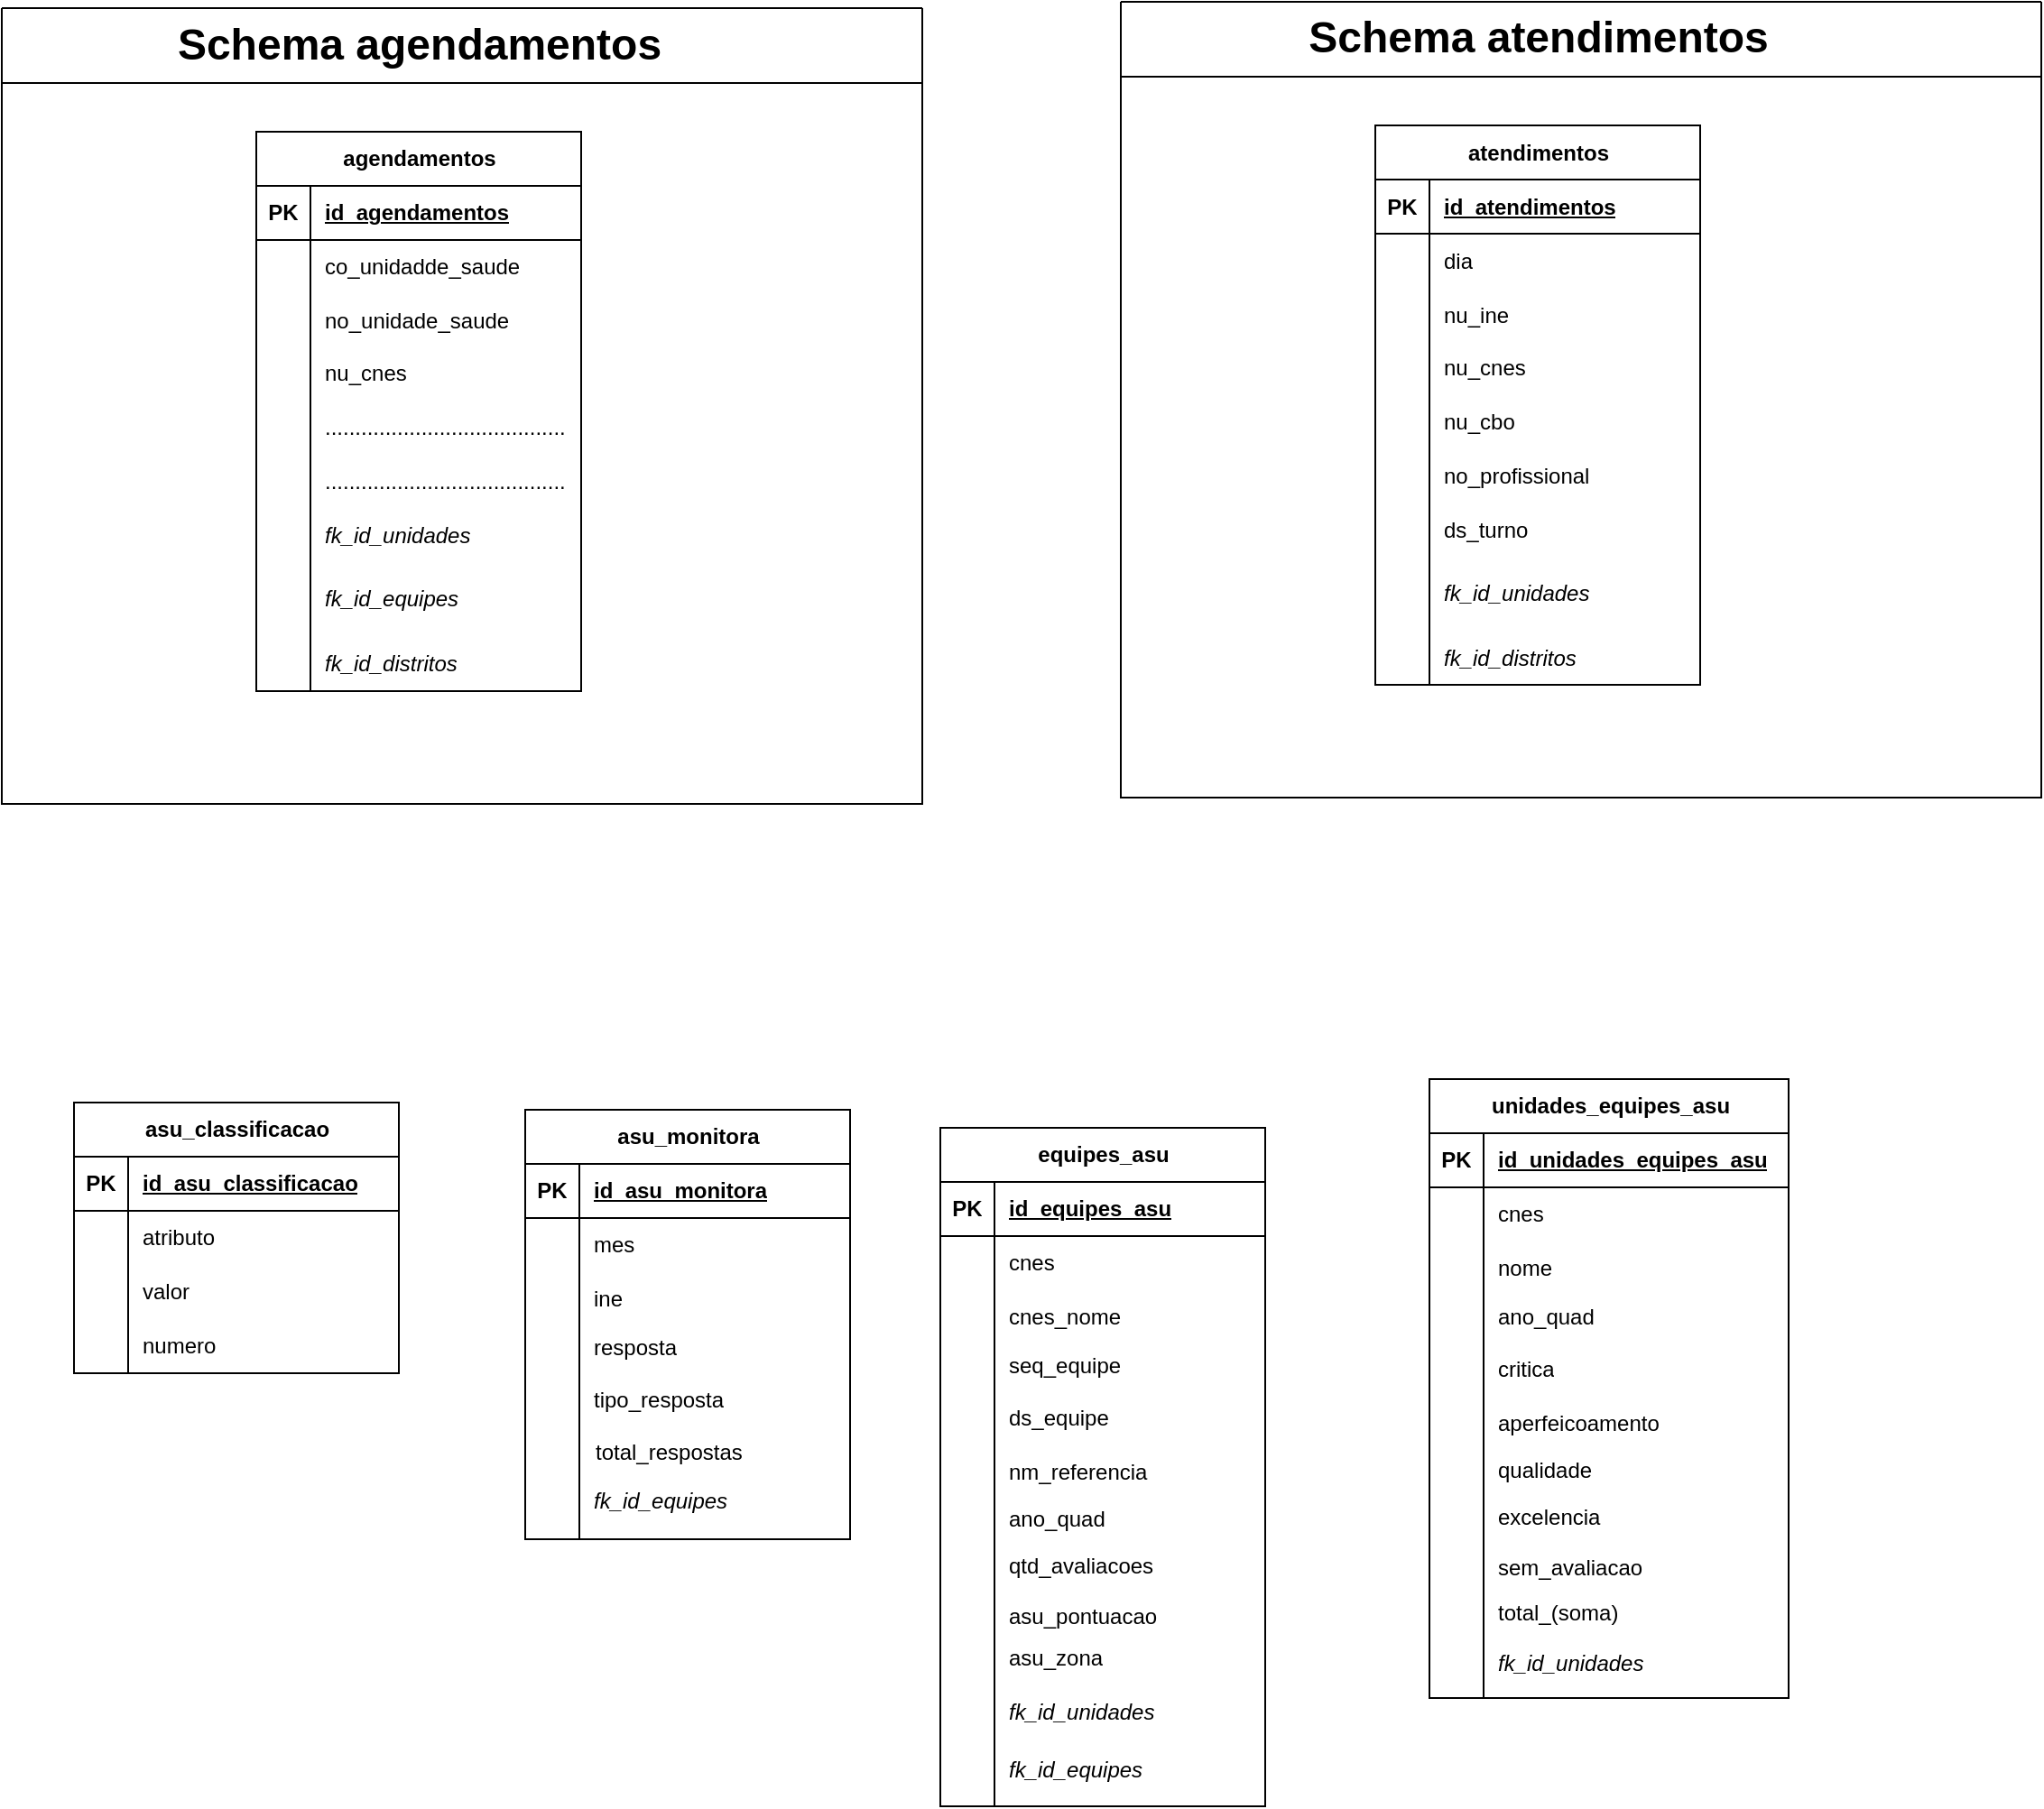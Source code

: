 <mxfile version="24.6.4" type="device">
  <diagram name="Página-1" id="5TVHV0R-1KuY4iUAYInZ">
    <mxGraphModel dx="568" dy="1872" grid="1" gridSize="10" guides="1" tooltips="1" connect="1" arrows="1" fold="1" page="1" pageScale="1" pageWidth="827" pageHeight="1169" math="0" shadow="0">
      <root>
        <mxCell id="0" />
        <mxCell id="1" parent="0" />
        <mxCell id="pyPCqPEibgjoYm2agrfH-14" value="agendamentos" style="shape=table;startSize=30;container=1;collapsible=1;childLayout=tableLayout;fixedRows=1;rowLines=0;fontStyle=1;align=center;resizeLast=1;html=1;" vertex="1" parent="1">
          <mxGeometry x="1031" y="-1088" width="180" height="310" as="geometry" />
        </mxCell>
        <mxCell id="pyPCqPEibgjoYm2agrfH-15" value="" style="shape=tableRow;horizontal=0;startSize=0;swimlaneHead=0;swimlaneBody=0;fillColor=none;collapsible=0;dropTarget=0;points=[[0,0.5],[1,0.5]];portConstraint=eastwest;top=0;left=0;right=0;bottom=1;" vertex="1" parent="pyPCqPEibgjoYm2agrfH-14">
          <mxGeometry y="30" width="180" height="30" as="geometry" />
        </mxCell>
        <mxCell id="pyPCqPEibgjoYm2agrfH-16" value="PK" style="shape=partialRectangle;connectable=0;fillColor=none;top=0;left=0;bottom=0;right=0;fontStyle=1;overflow=hidden;whiteSpace=wrap;html=1;" vertex="1" parent="pyPCqPEibgjoYm2agrfH-15">
          <mxGeometry width="30" height="30" as="geometry">
            <mxRectangle width="30" height="30" as="alternateBounds" />
          </mxGeometry>
        </mxCell>
        <mxCell id="pyPCqPEibgjoYm2agrfH-17" value="id_agendamentos" style="shape=partialRectangle;connectable=0;fillColor=none;top=0;left=0;bottom=0;right=0;align=left;spacingLeft=6;fontStyle=5;overflow=hidden;whiteSpace=wrap;html=1;" vertex="1" parent="pyPCqPEibgjoYm2agrfH-15">
          <mxGeometry x="30" width="150" height="30" as="geometry">
            <mxRectangle width="150" height="30" as="alternateBounds" />
          </mxGeometry>
        </mxCell>
        <mxCell id="pyPCqPEibgjoYm2agrfH-18" value="" style="shape=tableRow;horizontal=0;startSize=0;swimlaneHead=0;swimlaneBody=0;fillColor=none;collapsible=0;dropTarget=0;points=[[0,0.5],[1,0.5]];portConstraint=eastwest;top=0;left=0;right=0;bottom=0;" vertex="1" parent="pyPCqPEibgjoYm2agrfH-14">
          <mxGeometry y="60" width="180" height="30" as="geometry" />
        </mxCell>
        <mxCell id="pyPCqPEibgjoYm2agrfH-19" value="" style="shape=partialRectangle;connectable=0;fillColor=none;top=0;left=0;bottom=0;right=0;editable=1;overflow=hidden;whiteSpace=wrap;html=1;" vertex="1" parent="pyPCqPEibgjoYm2agrfH-18">
          <mxGeometry width="30" height="30" as="geometry">
            <mxRectangle width="30" height="30" as="alternateBounds" />
          </mxGeometry>
        </mxCell>
        <mxCell id="pyPCqPEibgjoYm2agrfH-20" value="co_unidadde_saude" style="shape=partialRectangle;connectable=0;fillColor=none;top=0;left=0;bottom=0;right=0;align=left;spacingLeft=6;overflow=hidden;whiteSpace=wrap;html=1;" vertex="1" parent="pyPCqPEibgjoYm2agrfH-18">
          <mxGeometry x="30" width="150" height="30" as="geometry">
            <mxRectangle width="150" height="30" as="alternateBounds" />
          </mxGeometry>
        </mxCell>
        <mxCell id="pyPCqPEibgjoYm2agrfH-21" value="" style="shape=tableRow;horizontal=0;startSize=0;swimlaneHead=0;swimlaneBody=0;fillColor=none;collapsible=0;dropTarget=0;points=[[0,0.5],[1,0.5]];portConstraint=eastwest;top=0;left=0;right=0;bottom=0;" vertex="1" parent="pyPCqPEibgjoYm2agrfH-14">
          <mxGeometry y="90" width="180" height="30" as="geometry" />
        </mxCell>
        <mxCell id="pyPCqPEibgjoYm2agrfH-22" value="" style="shape=partialRectangle;connectable=0;fillColor=none;top=0;left=0;bottom=0;right=0;editable=1;overflow=hidden;whiteSpace=wrap;html=1;" vertex="1" parent="pyPCqPEibgjoYm2agrfH-21">
          <mxGeometry width="30" height="30" as="geometry">
            <mxRectangle width="30" height="30" as="alternateBounds" />
          </mxGeometry>
        </mxCell>
        <mxCell id="pyPCqPEibgjoYm2agrfH-23" value="no_unidade_saude" style="shape=partialRectangle;connectable=0;fillColor=none;top=0;left=0;bottom=0;right=0;align=left;spacingLeft=6;overflow=hidden;whiteSpace=wrap;html=1;" vertex="1" parent="pyPCqPEibgjoYm2agrfH-21">
          <mxGeometry x="30" width="150" height="30" as="geometry">
            <mxRectangle width="150" height="30" as="alternateBounds" />
          </mxGeometry>
        </mxCell>
        <mxCell id="pyPCqPEibgjoYm2agrfH-24" value="" style="shape=tableRow;horizontal=0;startSize=0;swimlaneHead=0;swimlaneBody=0;fillColor=none;collapsible=0;dropTarget=0;points=[[0,0.5],[1,0.5]];portConstraint=eastwest;top=0;left=0;right=0;bottom=0;" vertex="1" parent="pyPCqPEibgjoYm2agrfH-14">
          <mxGeometry y="120" width="180" height="190" as="geometry" />
        </mxCell>
        <mxCell id="pyPCqPEibgjoYm2agrfH-25" value="" style="shape=partialRectangle;connectable=0;fillColor=none;top=0;left=0;bottom=0;right=0;editable=1;overflow=hidden;whiteSpace=wrap;html=1;" vertex="1" parent="pyPCqPEibgjoYm2agrfH-24">
          <mxGeometry width="30" height="190" as="geometry">
            <mxRectangle width="30" height="190" as="alternateBounds" />
          </mxGeometry>
        </mxCell>
        <mxCell id="pyPCqPEibgjoYm2agrfH-26" value="" style="shape=partialRectangle;connectable=0;fillColor=none;top=0;left=0;bottom=0;right=0;align=left;spacingLeft=6;overflow=hidden;whiteSpace=wrap;html=1;" vertex="1" parent="pyPCqPEibgjoYm2agrfH-24">
          <mxGeometry x="30" width="150" height="190" as="geometry">
            <mxRectangle width="150" height="190" as="alternateBounds" />
          </mxGeometry>
        </mxCell>
        <mxCell id="pyPCqPEibgjoYm2agrfH-27" value="nu_cnes" style="shape=partialRectangle;connectable=0;fillColor=none;top=0;left=0;bottom=0;right=0;align=left;spacingLeft=6;overflow=hidden;whiteSpace=wrap;html=1;" vertex="1" parent="1">
          <mxGeometry x="1061" y="-969" width="150" height="30" as="geometry">
            <mxRectangle width="150" height="30" as="alternateBounds" />
          </mxGeometry>
        </mxCell>
        <mxCell id="pyPCqPEibgjoYm2agrfH-28" value="........................................" style="shape=partialRectangle;connectable=0;fillColor=none;top=0;left=0;bottom=0;right=0;align=left;spacingLeft=6;overflow=hidden;whiteSpace=wrap;html=1;" vertex="1" parent="1">
          <mxGeometry x="1061" y="-939" width="150" height="30" as="geometry">
            <mxRectangle width="150" height="30" as="alternateBounds" />
          </mxGeometry>
        </mxCell>
        <mxCell id="pyPCqPEibgjoYm2agrfH-29" value="........................................" style="shape=partialRectangle;connectable=0;fillColor=none;top=0;left=0;bottom=0;right=0;align=left;spacingLeft=6;overflow=hidden;whiteSpace=wrap;html=1;" vertex="1" parent="1">
          <mxGeometry x="1061" y="-909" width="150" height="30" as="geometry">
            <mxRectangle width="150" height="30" as="alternateBounds" />
          </mxGeometry>
        </mxCell>
        <mxCell id="pyPCqPEibgjoYm2agrfH-30" value="&lt;i&gt;fk_id_unidades&lt;/i&gt;" style="shape=partialRectangle;connectable=0;fillColor=none;top=0;left=0;bottom=0;right=0;align=left;spacingLeft=6;overflow=hidden;whiteSpace=wrap;html=1;" vertex="1" parent="1">
          <mxGeometry x="1061" y="-879" width="150" height="30" as="geometry">
            <mxRectangle width="150" height="30" as="alternateBounds" />
          </mxGeometry>
        </mxCell>
        <mxCell id="pyPCqPEibgjoYm2agrfH-31" value="&lt;i&gt;fk_id_equipes&lt;/i&gt;" style="shape=partialRectangle;connectable=0;fillColor=none;top=0;left=0;bottom=0;right=0;align=left;spacingLeft=6;overflow=hidden;whiteSpace=wrap;html=1;" vertex="1" parent="1">
          <mxGeometry x="1061" y="-844" width="150" height="30" as="geometry">
            <mxRectangle width="150" height="30" as="alternateBounds" />
          </mxGeometry>
        </mxCell>
        <mxCell id="pyPCqPEibgjoYm2agrfH-32" value="&lt;i&gt;fk_id_distritos&lt;/i&gt;" style="shape=partialRectangle;connectable=0;fillColor=none;top=0;left=0;bottom=0;right=0;align=left;spacingLeft=6;overflow=hidden;whiteSpace=wrap;html=1;" vertex="1" parent="1">
          <mxGeometry x="1061" y="-808" width="150" height="30" as="geometry">
            <mxRectangle width="150" height="30" as="alternateBounds" />
          </mxGeometry>
        </mxCell>
        <mxCell id="pyPCqPEibgjoYm2agrfH-35" value="" style="swimlane;startSize=0;" vertex="1" parent="1">
          <mxGeometry x="890" y="-1156.5" width="510" height="441" as="geometry" />
        </mxCell>
        <mxCell id="pyPCqPEibgjoYm2agrfH-37" value="" style="line;strokeWidth=1;rotatable=0;dashed=0;labelPosition=right;align=left;verticalAlign=middle;spacingTop=0;spacingLeft=6;points=[];portConstraint=eastwest;" vertex="1" parent="pyPCqPEibgjoYm2agrfH-35">
          <mxGeometry y="36.5" width="510" height="10" as="geometry" />
        </mxCell>
        <mxCell id="pyPCqPEibgjoYm2agrfH-38" value="Schema agendamentos" style="text;strokeColor=none;fillColor=none;html=1;fontSize=24;fontStyle=1;verticalAlign=middle;align=center;" vertex="1" parent="pyPCqPEibgjoYm2agrfH-35">
          <mxGeometry x="181" width="100" height="40" as="geometry" />
        </mxCell>
        <mxCell id="pyPCqPEibgjoYm2agrfH-74" value="atendimentos" style="shape=table;startSize=30;container=1;collapsible=1;childLayout=tableLayout;fixedRows=1;rowLines=0;fontStyle=1;align=center;resizeLast=1;html=1;" vertex="1" parent="1">
          <mxGeometry x="1651" y="-1091.5" width="180" height="310" as="geometry" />
        </mxCell>
        <mxCell id="pyPCqPEibgjoYm2agrfH-75" value="" style="shape=tableRow;horizontal=0;startSize=0;swimlaneHead=0;swimlaneBody=0;fillColor=none;collapsible=0;dropTarget=0;points=[[0,0.5],[1,0.5]];portConstraint=eastwest;top=0;left=0;right=0;bottom=1;" vertex="1" parent="pyPCqPEibgjoYm2agrfH-74">
          <mxGeometry y="30" width="180" height="30" as="geometry" />
        </mxCell>
        <mxCell id="pyPCqPEibgjoYm2agrfH-76" value="PK" style="shape=partialRectangle;connectable=0;fillColor=none;top=0;left=0;bottom=0;right=0;fontStyle=1;overflow=hidden;whiteSpace=wrap;html=1;" vertex="1" parent="pyPCqPEibgjoYm2agrfH-75">
          <mxGeometry width="30" height="30" as="geometry">
            <mxRectangle width="30" height="30" as="alternateBounds" />
          </mxGeometry>
        </mxCell>
        <mxCell id="pyPCqPEibgjoYm2agrfH-77" value="id_atendimentos" style="shape=partialRectangle;connectable=0;fillColor=none;top=0;left=0;bottom=0;right=0;align=left;spacingLeft=6;fontStyle=5;overflow=hidden;whiteSpace=wrap;html=1;" vertex="1" parent="pyPCqPEibgjoYm2agrfH-75">
          <mxGeometry x="30" width="150" height="30" as="geometry">
            <mxRectangle width="150" height="30" as="alternateBounds" />
          </mxGeometry>
        </mxCell>
        <mxCell id="pyPCqPEibgjoYm2agrfH-78" value="" style="shape=tableRow;horizontal=0;startSize=0;swimlaneHead=0;swimlaneBody=0;fillColor=none;collapsible=0;dropTarget=0;points=[[0,0.5],[1,0.5]];portConstraint=eastwest;top=0;left=0;right=0;bottom=0;" vertex="1" parent="pyPCqPEibgjoYm2agrfH-74">
          <mxGeometry y="60" width="180" height="30" as="geometry" />
        </mxCell>
        <mxCell id="pyPCqPEibgjoYm2agrfH-79" value="" style="shape=partialRectangle;connectable=0;fillColor=none;top=0;left=0;bottom=0;right=0;editable=1;overflow=hidden;whiteSpace=wrap;html=1;" vertex="1" parent="pyPCqPEibgjoYm2agrfH-78">
          <mxGeometry width="30" height="30" as="geometry">
            <mxRectangle width="30" height="30" as="alternateBounds" />
          </mxGeometry>
        </mxCell>
        <mxCell id="pyPCqPEibgjoYm2agrfH-80" value="dia" style="shape=partialRectangle;connectable=0;fillColor=none;top=0;left=0;bottom=0;right=0;align=left;spacingLeft=6;overflow=hidden;whiteSpace=wrap;html=1;" vertex="1" parent="pyPCqPEibgjoYm2agrfH-78">
          <mxGeometry x="30" width="150" height="30" as="geometry">
            <mxRectangle width="150" height="30" as="alternateBounds" />
          </mxGeometry>
        </mxCell>
        <mxCell id="pyPCqPEibgjoYm2agrfH-81" value="" style="shape=tableRow;horizontal=0;startSize=0;swimlaneHead=0;swimlaneBody=0;fillColor=none;collapsible=0;dropTarget=0;points=[[0,0.5],[1,0.5]];portConstraint=eastwest;top=0;left=0;right=0;bottom=0;" vertex="1" parent="pyPCqPEibgjoYm2agrfH-74">
          <mxGeometry y="90" width="180" height="30" as="geometry" />
        </mxCell>
        <mxCell id="pyPCqPEibgjoYm2agrfH-82" value="" style="shape=partialRectangle;connectable=0;fillColor=none;top=0;left=0;bottom=0;right=0;editable=1;overflow=hidden;whiteSpace=wrap;html=1;" vertex="1" parent="pyPCqPEibgjoYm2agrfH-81">
          <mxGeometry width="30" height="30" as="geometry">
            <mxRectangle width="30" height="30" as="alternateBounds" />
          </mxGeometry>
        </mxCell>
        <mxCell id="pyPCqPEibgjoYm2agrfH-83" value="nu_ine" style="shape=partialRectangle;connectable=0;fillColor=none;top=0;left=0;bottom=0;right=0;align=left;spacingLeft=6;overflow=hidden;whiteSpace=wrap;html=1;" vertex="1" parent="pyPCqPEibgjoYm2agrfH-81">
          <mxGeometry x="30" width="150" height="30" as="geometry">
            <mxRectangle width="150" height="30" as="alternateBounds" />
          </mxGeometry>
        </mxCell>
        <mxCell id="pyPCqPEibgjoYm2agrfH-84" value="" style="shape=tableRow;horizontal=0;startSize=0;swimlaneHead=0;swimlaneBody=0;fillColor=none;collapsible=0;dropTarget=0;points=[[0,0.5],[1,0.5]];portConstraint=eastwest;top=0;left=0;right=0;bottom=0;" vertex="1" parent="pyPCqPEibgjoYm2agrfH-74">
          <mxGeometry y="120" width="180" height="190" as="geometry" />
        </mxCell>
        <mxCell id="pyPCqPEibgjoYm2agrfH-85" value="" style="shape=partialRectangle;connectable=0;fillColor=none;top=0;left=0;bottom=0;right=0;editable=1;overflow=hidden;whiteSpace=wrap;html=1;" vertex="1" parent="pyPCqPEibgjoYm2agrfH-84">
          <mxGeometry width="30" height="190" as="geometry">
            <mxRectangle width="30" height="190" as="alternateBounds" />
          </mxGeometry>
        </mxCell>
        <mxCell id="pyPCqPEibgjoYm2agrfH-86" value="" style="shape=partialRectangle;connectable=0;fillColor=none;top=0;left=0;bottom=0;right=0;align=left;spacingLeft=6;overflow=hidden;whiteSpace=wrap;html=1;" vertex="1" parent="pyPCqPEibgjoYm2agrfH-84">
          <mxGeometry x="30" width="150" height="190" as="geometry">
            <mxRectangle width="150" height="190" as="alternateBounds" />
          </mxGeometry>
        </mxCell>
        <mxCell id="pyPCqPEibgjoYm2agrfH-87" value="nu_cnes" style="shape=partialRectangle;connectable=0;fillColor=none;top=0;left=0;bottom=0;right=0;align=left;spacingLeft=6;overflow=hidden;whiteSpace=wrap;html=1;" vertex="1" parent="1">
          <mxGeometry x="1681" y="-972.5" width="150" height="30" as="geometry">
            <mxRectangle width="150" height="30" as="alternateBounds" />
          </mxGeometry>
        </mxCell>
        <mxCell id="pyPCqPEibgjoYm2agrfH-88" value="nu_cbo" style="shape=partialRectangle;connectable=0;fillColor=none;top=0;left=0;bottom=0;right=0;align=left;spacingLeft=6;overflow=hidden;whiteSpace=wrap;html=1;" vertex="1" parent="1">
          <mxGeometry x="1681" y="-942.5" width="150" height="30" as="geometry">
            <mxRectangle width="150" height="30" as="alternateBounds" />
          </mxGeometry>
        </mxCell>
        <mxCell id="pyPCqPEibgjoYm2agrfH-89" value="no_profissional" style="shape=partialRectangle;connectable=0;fillColor=none;top=0;left=0;bottom=0;right=0;align=left;spacingLeft=6;overflow=hidden;whiteSpace=wrap;html=1;" vertex="1" parent="1">
          <mxGeometry x="1681" y="-912.5" width="150" height="30" as="geometry">
            <mxRectangle width="150" height="30" as="alternateBounds" />
          </mxGeometry>
        </mxCell>
        <mxCell id="pyPCqPEibgjoYm2agrfH-90" value="ds_turno" style="shape=partialRectangle;connectable=0;fillColor=none;top=0;left=0;bottom=0;right=0;align=left;spacingLeft=6;overflow=hidden;whiteSpace=wrap;html=1;" vertex="1" parent="1">
          <mxGeometry x="1681" y="-882.5" width="150" height="30" as="geometry">
            <mxRectangle width="150" height="30" as="alternateBounds" />
          </mxGeometry>
        </mxCell>
        <mxCell id="pyPCqPEibgjoYm2agrfH-91" value="&lt;i&gt;fk_id_unidades&lt;/i&gt;" style="shape=partialRectangle;connectable=0;fillColor=none;top=0;left=0;bottom=0;right=0;align=left;spacingLeft=6;overflow=hidden;whiteSpace=wrap;html=1;" vertex="1" parent="1">
          <mxGeometry x="1681" y="-847.5" width="150" height="30" as="geometry">
            <mxRectangle width="150" height="30" as="alternateBounds" />
          </mxGeometry>
        </mxCell>
        <mxCell id="pyPCqPEibgjoYm2agrfH-92" value="&lt;i&gt;fk_id_distritos&lt;/i&gt;" style="shape=partialRectangle;connectable=0;fillColor=none;top=0;left=0;bottom=0;right=0;align=left;spacingLeft=6;overflow=hidden;whiteSpace=wrap;html=1;" vertex="1" parent="1">
          <mxGeometry x="1681" y="-811.5" width="150" height="30" as="geometry">
            <mxRectangle width="150" height="30" as="alternateBounds" />
          </mxGeometry>
        </mxCell>
        <mxCell id="pyPCqPEibgjoYm2agrfH-93" value="" style="swimlane;startSize=0;" vertex="1" parent="1">
          <mxGeometry x="1510" y="-1160" width="510" height="441" as="geometry" />
        </mxCell>
        <mxCell id="pyPCqPEibgjoYm2agrfH-94" value="" style="line;strokeWidth=1;rotatable=0;dashed=0;labelPosition=right;align=left;verticalAlign=middle;spacingTop=0;spacingLeft=6;points=[];portConstraint=eastwest;" vertex="1" parent="pyPCqPEibgjoYm2agrfH-93">
          <mxGeometry y="36.5" width="510" height="10" as="geometry" />
        </mxCell>
        <mxCell id="pyPCqPEibgjoYm2agrfH-95" value="Schema atendimentos" style="text;strokeColor=none;fillColor=none;html=1;fontSize=24;fontStyle=1;verticalAlign=middle;align=center;" vertex="1" parent="pyPCqPEibgjoYm2agrfH-93">
          <mxGeometry x="181" width="100" height="40" as="geometry" />
        </mxCell>
        <mxCell id="pyPCqPEibgjoYm2agrfH-97" value="asu_classificacao" style="shape=table;startSize=30;container=1;collapsible=1;childLayout=tableLayout;fixedRows=1;rowLines=0;fontStyle=1;align=center;resizeLast=1;html=1;" vertex="1" parent="1">
          <mxGeometry x="930" y="-550" width="180" height="150" as="geometry" />
        </mxCell>
        <mxCell id="pyPCqPEibgjoYm2agrfH-98" value="" style="shape=tableRow;horizontal=0;startSize=0;swimlaneHead=0;swimlaneBody=0;fillColor=none;collapsible=0;dropTarget=0;points=[[0,0.5],[1,0.5]];portConstraint=eastwest;top=0;left=0;right=0;bottom=1;" vertex="1" parent="pyPCqPEibgjoYm2agrfH-97">
          <mxGeometry y="30" width="180" height="30" as="geometry" />
        </mxCell>
        <mxCell id="pyPCqPEibgjoYm2agrfH-99" value="PK" style="shape=partialRectangle;connectable=0;fillColor=none;top=0;left=0;bottom=0;right=0;fontStyle=1;overflow=hidden;whiteSpace=wrap;html=1;" vertex="1" parent="pyPCqPEibgjoYm2agrfH-98">
          <mxGeometry width="30" height="30" as="geometry">
            <mxRectangle width="30" height="30" as="alternateBounds" />
          </mxGeometry>
        </mxCell>
        <mxCell id="pyPCqPEibgjoYm2agrfH-100" value="id_asu_classificacao" style="shape=partialRectangle;connectable=0;fillColor=none;top=0;left=0;bottom=0;right=0;align=left;spacingLeft=6;fontStyle=5;overflow=hidden;whiteSpace=wrap;html=1;" vertex="1" parent="pyPCqPEibgjoYm2agrfH-98">
          <mxGeometry x="30" width="150" height="30" as="geometry">
            <mxRectangle width="150" height="30" as="alternateBounds" />
          </mxGeometry>
        </mxCell>
        <mxCell id="pyPCqPEibgjoYm2agrfH-101" value="" style="shape=tableRow;horizontal=0;startSize=0;swimlaneHead=0;swimlaneBody=0;fillColor=none;collapsible=0;dropTarget=0;points=[[0,0.5],[1,0.5]];portConstraint=eastwest;top=0;left=0;right=0;bottom=0;" vertex="1" parent="pyPCqPEibgjoYm2agrfH-97">
          <mxGeometry y="60" width="180" height="30" as="geometry" />
        </mxCell>
        <mxCell id="pyPCqPEibgjoYm2agrfH-102" value="" style="shape=partialRectangle;connectable=0;fillColor=none;top=0;left=0;bottom=0;right=0;editable=1;overflow=hidden;whiteSpace=wrap;html=1;" vertex="1" parent="pyPCqPEibgjoYm2agrfH-101">
          <mxGeometry width="30" height="30" as="geometry">
            <mxRectangle width="30" height="30" as="alternateBounds" />
          </mxGeometry>
        </mxCell>
        <mxCell id="pyPCqPEibgjoYm2agrfH-103" value="atributo" style="shape=partialRectangle;connectable=0;fillColor=none;top=0;left=0;bottom=0;right=0;align=left;spacingLeft=6;overflow=hidden;whiteSpace=wrap;html=1;" vertex="1" parent="pyPCqPEibgjoYm2agrfH-101">
          <mxGeometry x="30" width="150" height="30" as="geometry">
            <mxRectangle width="150" height="30" as="alternateBounds" />
          </mxGeometry>
        </mxCell>
        <mxCell id="pyPCqPEibgjoYm2agrfH-104" value="" style="shape=tableRow;horizontal=0;startSize=0;swimlaneHead=0;swimlaneBody=0;fillColor=none;collapsible=0;dropTarget=0;points=[[0,0.5],[1,0.5]];portConstraint=eastwest;top=0;left=0;right=0;bottom=0;" vertex="1" parent="pyPCqPEibgjoYm2agrfH-97">
          <mxGeometry y="90" width="180" height="30" as="geometry" />
        </mxCell>
        <mxCell id="pyPCqPEibgjoYm2agrfH-105" value="" style="shape=partialRectangle;connectable=0;fillColor=none;top=0;left=0;bottom=0;right=0;editable=1;overflow=hidden;whiteSpace=wrap;html=1;" vertex="1" parent="pyPCqPEibgjoYm2agrfH-104">
          <mxGeometry width="30" height="30" as="geometry">
            <mxRectangle width="30" height="30" as="alternateBounds" />
          </mxGeometry>
        </mxCell>
        <mxCell id="pyPCqPEibgjoYm2agrfH-106" value="valor" style="shape=partialRectangle;connectable=0;fillColor=none;top=0;left=0;bottom=0;right=0;align=left;spacingLeft=6;overflow=hidden;whiteSpace=wrap;html=1;" vertex="1" parent="pyPCqPEibgjoYm2agrfH-104">
          <mxGeometry x="30" width="150" height="30" as="geometry">
            <mxRectangle width="150" height="30" as="alternateBounds" />
          </mxGeometry>
        </mxCell>
        <mxCell id="pyPCqPEibgjoYm2agrfH-107" value="" style="shape=tableRow;horizontal=0;startSize=0;swimlaneHead=0;swimlaneBody=0;fillColor=none;collapsible=0;dropTarget=0;points=[[0,0.5],[1,0.5]];portConstraint=eastwest;top=0;left=0;right=0;bottom=0;" vertex="1" parent="pyPCqPEibgjoYm2agrfH-97">
          <mxGeometry y="120" width="180" height="30" as="geometry" />
        </mxCell>
        <mxCell id="pyPCqPEibgjoYm2agrfH-108" value="" style="shape=partialRectangle;connectable=0;fillColor=none;top=0;left=0;bottom=0;right=0;editable=1;overflow=hidden;whiteSpace=wrap;html=1;" vertex="1" parent="pyPCqPEibgjoYm2agrfH-107">
          <mxGeometry width="30" height="30" as="geometry">
            <mxRectangle width="30" height="30" as="alternateBounds" />
          </mxGeometry>
        </mxCell>
        <mxCell id="pyPCqPEibgjoYm2agrfH-109" value="numero" style="shape=partialRectangle;connectable=0;fillColor=none;top=0;left=0;bottom=0;right=0;align=left;spacingLeft=6;overflow=hidden;whiteSpace=wrap;html=1;" vertex="1" parent="pyPCqPEibgjoYm2agrfH-107">
          <mxGeometry x="30" width="150" height="30" as="geometry">
            <mxRectangle width="150" height="30" as="alternateBounds" />
          </mxGeometry>
        </mxCell>
        <mxCell id="pyPCqPEibgjoYm2agrfH-111" value="asu_monitora" style="shape=table;startSize=30;container=1;collapsible=1;childLayout=tableLayout;fixedRows=1;rowLines=0;fontStyle=1;align=center;resizeLast=1;html=1;" vertex="1" parent="1">
          <mxGeometry x="1180" y="-546" width="180" height="238" as="geometry" />
        </mxCell>
        <mxCell id="pyPCqPEibgjoYm2agrfH-112" value="" style="shape=tableRow;horizontal=0;startSize=0;swimlaneHead=0;swimlaneBody=0;fillColor=none;collapsible=0;dropTarget=0;points=[[0,0.5],[1,0.5]];portConstraint=eastwest;top=0;left=0;right=0;bottom=1;" vertex="1" parent="pyPCqPEibgjoYm2agrfH-111">
          <mxGeometry y="30" width="180" height="30" as="geometry" />
        </mxCell>
        <mxCell id="pyPCqPEibgjoYm2agrfH-113" value="PK" style="shape=partialRectangle;connectable=0;fillColor=none;top=0;left=0;bottom=0;right=0;fontStyle=1;overflow=hidden;whiteSpace=wrap;html=1;" vertex="1" parent="pyPCqPEibgjoYm2agrfH-112">
          <mxGeometry width="30" height="30" as="geometry">
            <mxRectangle width="30" height="30" as="alternateBounds" />
          </mxGeometry>
        </mxCell>
        <mxCell id="pyPCqPEibgjoYm2agrfH-114" value="id_asu_monitora" style="shape=partialRectangle;connectable=0;fillColor=none;top=0;left=0;bottom=0;right=0;align=left;spacingLeft=6;fontStyle=5;overflow=hidden;whiteSpace=wrap;html=1;" vertex="1" parent="pyPCqPEibgjoYm2agrfH-112">
          <mxGeometry x="30" width="150" height="30" as="geometry">
            <mxRectangle width="150" height="30" as="alternateBounds" />
          </mxGeometry>
        </mxCell>
        <mxCell id="pyPCqPEibgjoYm2agrfH-115" value="" style="shape=tableRow;horizontal=0;startSize=0;swimlaneHead=0;swimlaneBody=0;fillColor=none;collapsible=0;dropTarget=0;points=[[0,0.5],[1,0.5]];portConstraint=eastwest;top=0;left=0;right=0;bottom=0;" vertex="1" parent="pyPCqPEibgjoYm2agrfH-111">
          <mxGeometry y="60" width="180" height="30" as="geometry" />
        </mxCell>
        <mxCell id="pyPCqPEibgjoYm2agrfH-116" value="" style="shape=partialRectangle;connectable=0;fillColor=none;top=0;left=0;bottom=0;right=0;editable=1;overflow=hidden;whiteSpace=wrap;html=1;" vertex="1" parent="pyPCqPEibgjoYm2agrfH-115">
          <mxGeometry width="30" height="30" as="geometry">
            <mxRectangle width="30" height="30" as="alternateBounds" />
          </mxGeometry>
        </mxCell>
        <mxCell id="pyPCqPEibgjoYm2agrfH-117" value="mes" style="shape=partialRectangle;connectable=0;fillColor=none;top=0;left=0;bottom=0;right=0;align=left;spacingLeft=6;overflow=hidden;whiteSpace=wrap;html=1;" vertex="1" parent="pyPCqPEibgjoYm2agrfH-115">
          <mxGeometry x="30" width="150" height="30" as="geometry">
            <mxRectangle width="150" height="30" as="alternateBounds" />
          </mxGeometry>
        </mxCell>
        <mxCell id="pyPCqPEibgjoYm2agrfH-118" value="" style="shape=tableRow;horizontal=0;startSize=0;swimlaneHead=0;swimlaneBody=0;fillColor=none;collapsible=0;dropTarget=0;points=[[0,0.5],[1,0.5]];portConstraint=eastwest;top=0;left=0;right=0;bottom=0;" vertex="1" parent="pyPCqPEibgjoYm2agrfH-111">
          <mxGeometry y="90" width="180" height="30" as="geometry" />
        </mxCell>
        <mxCell id="pyPCqPEibgjoYm2agrfH-119" value="" style="shape=partialRectangle;connectable=0;fillColor=none;top=0;left=0;bottom=0;right=0;editable=1;overflow=hidden;whiteSpace=wrap;html=1;" vertex="1" parent="pyPCqPEibgjoYm2agrfH-118">
          <mxGeometry width="30" height="30" as="geometry">
            <mxRectangle width="30" height="30" as="alternateBounds" />
          </mxGeometry>
        </mxCell>
        <mxCell id="pyPCqPEibgjoYm2agrfH-120" value="ine" style="shape=partialRectangle;connectable=0;fillColor=none;top=0;left=0;bottom=0;right=0;align=left;spacingLeft=6;overflow=hidden;whiteSpace=wrap;html=1;" vertex="1" parent="pyPCqPEibgjoYm2agrfH-118">
          <mxGeometry x="30" width="150" height="30" as="geometry">
            <mxRectangle width="150" height="30" as="alternateBounds" />
          </mxGeometry>
        </mxCell>
        <mxCell id="pyPCqPEibgjoYm2agrfH-121" value="" style="shape=tableRow;horizontal=0;startSize=0;swimlaneHead=0;swimlaneBody=0;fillColor=none;collapsible=0;dropTarget=0;points=[[0,0.5],[1,0.5]];portConstraint=eastwest;top=0;left=0;right=0;bottom=0;" vertex="1" parent="pyPCqPEibgjoYm2agrfH-111">
          <mxGeometry y="120" width="180" height="118" as="geometry" />
        </mxCell>
        <mxCell id="pyPCqPEibgjoYm2agrfH-122" value="" style="shape=partialRectangle;connectable=0;fillColor=none;top=0;left=0;bottom=0;right=0;editable=1;overflow=hidden;whiteSpace=wrap;html=1;" vertex="1" parent="pyPCqPEibgjoYm2agrfH-121">
          <mxGeometry width="30" height="118" as="geometry">
            <mxRectangle width="30" height="118" as="alternateBounds" />
          </mxGeometry>
        </mxCell>
        <mxCell id="pyPCqPEibgjoYm2agrfH-123" value="" style="shape=partialRectangle;connectable=0;fillColor=none;top=0;left=0;bottom=0;right=0;align=left;spacingLeft=6;overflow=hidden;whiteSpace=wrap;html=1;" vertex="1" parent="pyPCqPEibgjoYm2agrfH-121">
          <mxGeometry x="30" width="150" height="118" as="geometry">
            <mxRectangle width="150" height="118" as="alternateBounds" />
          </mxGeometry>
        </mxCell>
        <mxCell id="pyPCqPEibgjoYm2agrfH-124" value="resposta" style="shape=partialRectangle;connectable=0;fillColor=none;top=0;left=0;bottom=0;right=0;align=left;spacingLeft=6;overflow=hidden;whiteSpace=wrap;html=1;" vertex="1" parent="1">
          <mxGeometry x="1210" y="-429" width="150" height="30" as="geometry">
            <mxRectangle width="150" height="30" as="alternateBounds" />
          </mxGeometry>
        </mxCell>
        <mxCell id="pyPCqPEibgjoYm2agrfH-125" value="tipo_resposta" style="shape=partialRectangle;connectable=0;fillColor=none;top=0;left=0;bottom=0;right=0;align=left;spacingLeft=6;overflow=hidden;whiteSpace=wrap;html=1;" vertex="1" parent="1">
          <mxGeometry x="1210" y="-400" width="150" height="30" as="geometry">
            <mxRectangle width="150" height="30" as="alternateBounds" />
          </mxGeometry>
        </mxCell>
        <mxCell id="pyPCqPEibgjoYm2agrfH-126" value="total_respostas" style="shape=partialRectangle;connectable=0;fillColor=none;top=0;left=0;bottom=0;right=0;align=left;spacingLeft=6;overflow=hidden;whiteSpace=wrap;html=1;" vertex="1" parent="1">
          <mxGeometry x="1211" y="-371" width="150" height="30" as="geometry">
            <mxRectangle width="150" height="30" as="alternateBounds" />
          </mxGeometry>
        </mxCell>
        <mxCell id="pyPCqPEibgjoYm2agrfH-127" value="&lt;i&gt;fk_id_equipes&lt;/i&gt;" style="shape=partialRectangle;connectable=0;fillColor=none;top=0;left=0;bottom=0;right=0;align=left;spacingLeft=6;overflow=hidden;whiteSpace=wrap;html=1;" vertex="1" parent="1">
          <mxGeometry x="1210" y="-344" width="150" height="30" as="geometry">
            <mxRectangle width="150" height="30" as="alternateBounds" />
          </mxGeometry>
        </mxCell>
        <mxCell id="pyPCqPEibgjoYm2agrfH-128" value="equipes_asu" style="shape=table;startSize=30;container=1;collapsible=1;childLayout=tableLayout;fixedRows=1;rowLines=0;fontStyle=1;align=center;resizeLast=1;html=1;" vertex="1" parent="1">
          <mxGeometry x="1410" y="-536" width="180" height="376" as="geometry" />
        </mxCell>
        <mxCell id="pyPCqPEibgjoYm2agrfH-129" value="" style="shape=tableRow;horizontal=0;startSize=0;swimlaneHead=0;swimlaneBody=0;fillColor=none;collapsible=0;dropTarget=0;points=[[0,0.5],[1,0.5]];portConstraint=eastwest;top=0;left=0;right=0;bottom=1;" vertex="1" parent="pyPCqPEibgjoYm2agrfH-128">
          <mxGeometry y="30" width="180" height="30" as="geometry" />
        </mxCell>
        <mxCell id="pyPCqPEibgjoYm2agrfH-130" value="PK" style="shape=partialRectangle;connectable=0;fillColor=none;top=0;left=0;bottom=0;right=0;fontStyle=1;overflow=hidden;whiteSpace=wrap;html=1;" vertex="1" parent="pyPCqPEibgjoYm2agrfH-129">
          <mxGeometry width="30" height="30" as="geometry">
            <mxRectangle width="30" height="30" as="alternateBounds" />
          </mxGeometry>
        </mxCell>
        <mxCell id="pyPCqPEibgjoYm2agrfH-131" value="id_equipes_asu" style="shape=partialRectangle;connectable=0;fillColor=none;top=0;left=0;bottom=0;right=0;align=left;spacingLeft=6;fontStyle=5;overflow=hidden;whiteSpace=wrap;html=1;" vertex="1" parent="pyPCqPEibgjoYm2agrfH-129">
          <mxGeometry x="30" width="150" height="30" as="geometry">
            <mxRectangle width="150" height="30" as="alternateBounds" />
          </mxGeometry>
        </mxCell>
        <mxCell id="pyPCqPEibgjoYm2agrfH-132" value="" style="shape=tableRow;horizontal=0;startSize=0;swimlaneHead=0;swimlaneBody=0;fillColor=none;collapsible=0;dropTarget=0;points=[[0,0.5],[1,0.5]];portConstraint=eastwest;top=0;left=0;right=0;bottom=0;" vertex="1" parent="pyPCqPEibgjoYm2agrfH-128">
          <mxGeometry y="60" width="180" height="30" as="geometry" />
        </mxCell>
        <mxCell id="pyPCqPEibgjoYm2agrfH-133" value="" style="shape=partialRectangle;connectable=0;fillColor=none;top=0;left=0;bottom=0;right=0;editable=1;overflow=hidden;whiteSpace=wrap;html=1;" vertex="1" parent="pyPCqPEibgjoYm2agrfH-132">
          <mxGeometry width="30" height="30" as="geometry">
            <mxRectangle width="30" height="30" as="alternateBounds" />
          </mxGeometry>
        </mxCell>
        <mxCell id="pyPCqPEibgjoYm2agrfH-134" value="cnes" style="shape=partialRectangle;connectable=0;fillColor=none;top=0;left=0;bottom=0;right=0;align=left;spacingLeft=6;overflow=hidden;whiteSpace=wrap;html=1;" vertex="1" parent="pyPCqPEibgjoYm2agrfH-132">
          <mxGeometry x="30" width="150" height="30" as="geometry">
            <mxRectangle width="150" height="30" as="alternateBounds" />
          </mxGeometry>
        </mxCell>
        <mxCell id="pyPCqPEibgjoYm2agrfH-135" value="" style="shape=tableRow;horizontal=0;startSize=0;swimlaneHead=0;swimlaneBody=0;fillColor=none;collapsible=0;dropTarget=0;points=[[0,0.5],[1,0.5]];portConstraint=eastwest;top=0;left=0;right=0;bottom=0;" vertex="1" parent="pyPCqPEibgjoYm2agrfH-128">
          <mxGeometry y="90" width="180" height="30" as="geometry" />
        </mxCell>
        <mxCell id="pyPCqPEibgjoYm2agrfH-136" value="" style="shape=partialRectangle;connectable=0;fillColor=none;top=0;left=0;bottom=0;right=0;editable=1;overflow=hidden;whiteSpace=wrap;html=1;" vertex="1" parent="pyPCqPEibgjoYm2agrfH-135">
          <mxGeometry width="30" height="30" as="geometry">
            <mxRectangle width="30" height="30" as="alternateBounds" />
          </mxGeometry>
        </mxCell>
        <mxCell id="pyPCqPEibgjoYm2agrfH-137" value="cnes_nome" style="shape=partialRectangle;connectable=0;fillColor=none;top=0;left=0;bottom=0;right=0;align=left;spacingLeft=6;overflow=hidden;whiteSpace=wrap;html=1;" vertex="1" parent="pyPCqPEibgjoYm2agrfH-135">
          <mxGeometry x="30" width="150" height="30" as="geometry">
            <mxRectangle width="150" height="30" as="alternateBounds" />
          </mxGeometry>
        </mxCell>
        <mxCell id="pyPCqPEibgjoYm2agrfH-138" value="" style="shape=tableRow;horizontal=0;startSize=0;swimlaneHead=0;swimlaneBody=0;fillColor=none;collapsible=0;dropTarget=0;points=[[0,0.5],[1,0.5]];portConstraint=eastwest;top=0;left=0;right=0;bottom=0;" vertex="1" parent="pyPCqPEibgjoYm2agrfH-128">
          <mxGeometry y="120" width="180" height="256" as="geometry" />
        </mxCell>
        <mxCell id="pyPCqPEibgjoYm2agrfH-139" value="" style="shape=partialRectangle;connectable=0;fillColor=none;top=0;left=0;bottom=0;right=0;editable=1;overflow=hidden;whiteSpace=wrap;html=1;" vertex="1" parent="pyPCqPEibgjoYm2agrfH-138">
          <mxGeometry width="30" height="256" as="geometry">
            <mxRectangle width="30" height="256" as="alternateBounds" />
          </mxGeometry>
        </mxCell>
        <mxCell id="pyPCqPEibgjoYm2agrfH-140" value="" style="shape=partialRectangle;connectable=0;fillColor=none;top=0;left=0;bottom=0;right=0;align=left;spacingLeft=6;overflow=hidden;whiteSpace=wrap;html=1;" vertex="1" parent="pyPCqPEibgjoYm2agrfH-138">
          <mxGeometry x="30" width="150" height="256" as="geometry">
            <mxRectangle width="150" height="256" as="alternateBounds" />
          </mxGeometry>
        </mxCell>
        <mxCell id="pyPCqPEibgjoYm2agrfH-141" value="seq_equipe" style="shape=partialRectangle;connectable=0;fillColor=none;top=0;left=0;bottom=0;right=0;align=left;spacingLeft=6;overflow=hidden;whiteSpace=wrap;html=1;" vertex="1" parent="1">
          <mxGeometry x="1440" y="-419" width="150" height="30" as="geometry">
            <mxRectangle width="150" height="30" as="alternateBounds" />
          </mxGeometry>
        </mxCell>
        <mxCell id="pyPCqPEibgjoYm2agrfH-142" value="ds_equipe" style="shape=partialRectangle;connectable=0;fillColor=none;top=0;left=0;bottom=0;right=0;align=left;spacingLeft=6;overflow=hidden;whiteSpace=wrap;html=1;" vertex="1" parent="1">
          <mxGeometry x="1440" y="-390" width="150" height="30" as="geometry">
            <mxRectangle width="150" height="30" as="alternateBounds" />
          </mxGeometry>
        </mxCell>
        <mxCell id="pyPCqPEibgjoYm2agrfH-143" value="&lt;i&gt;fk_id_unidades&lt;/i&gt;" style="shape=partialRectangle;connectable=0;fillColor=none;top=0;left=0;bottom=0;right=0;align=left;spacingLeft=6;overflow=hidden;whiteSpace=wrap;html=1;" vertex="1" parent="1">
          <mxGeometry x="1440" y="-227" width="150" height="30" as="geometry">
            <mxRectangle width="150" height="30" as="alternateBounds" />
          </mxGeometry>
        </mxCell>
        <mxCell id="pyPCqPEibgjoYm2agrfH-144" value="&lt;i&gt;fk_id_equipes&lt;/i&gt;" style="shape=partialRectangle;connectable=0;fillColor=none;top=0;left=0;bottom=0;right=0;align=left;spacingLeft=6;overflow=hidden;whiteSpace=wrap;html=1;" vertex="1" parent="1">
          <mxGeometry x="1440" y="-195" width="150" height="30" as="geometry">
            <mxRectangle width="150" height="30" as="alternateBounds" />
          </mxGeometry>
        </mxCell>
        <mxCell id="pyPCqPEibgjoYm2agrfH-145" value="nm_referencia" style="shape=partialRectangle;connectable=0;fillColor=none;top=0;left=0;bottom=0;right=0;align=left;spacingLeft=6;overflow=hidden;whiteSpace=wrap;html=1;" vertex="1" parent="1">
          <mxGeometry x="1440" y="-360" width="150" height="30" as="geometry">
            <mxRectangle width="150" height="30" as="alternateBounds" />
          </mxGeometry>
        </mxCell>
        <mxCell id="pyPCqPEibgjoYm2agrfH-146" value="ano_quad" style="shape=partialRectangle;connectable=0;fillColor=none;top=0;left=0;bottom=0;right=0;align=left;spacingLeft=6;overflow=hidden;whiteSpace=wrap;html=1;" vertex="1" parent="1">
          <mxGeometry x="1440" y="-334" width="150" height="30" as="geometry">
            <mxRectangle width="150" height="30" as="alternateBounds" />
          </mxGeometry>
        </mxCell>
        <mxCell id="pyPCqPEibgjoYm2agrfH-147" value="qtd_avaliacoes" style="shape=partialRectangle;connectable=0;fillColor=none;top=0;left=0;bottom=0;right=0;align=left;spacingLeft=6;overflow=hidden;whiteSpace=wrap;html=1;" vertex="1" parent="1">
          <mxGeometry x="1440" y="-308" width="150" height="30" as="geometry">
            <mxRectangle width="150" height="30" as="alternateBounds" />
          </mxGeometry>
        </mxCell>
        <mxCell id="pyPCqPEibgjoYm2agrfH-148" value="asu_pontuacao" style="shape=partialRectangle;connectable=0;fillColor=none;top=0;left=0;bottom=0;right=0;align=left;spacingLeft=6;overflow=hidden;whiteSpace=wrap;html=1;" vertex="1" parent="1">
          <mxGeometry x="1440" y="-280" width="150" height="30" as="geometry">
            <mxRectangle width="150" height="30" as="alternateBounds" />
          </mxGeometry>
        </mxCell>
        <mxCell id="pyPCqPEibgjoYm2agrfH-149" value="asu_zona" style="shape=partialRectangle;connectable=0;fillColor=none;top=0;left=0;bottom=0;right=0;align=left;spacingLeft=6;overflow=hidden;whiteSpace=wrap;html=1;" vertex="1" parent="1">
          <mxGeometry x="1440" y="-257" width="150" height="30" as="geometry">
            <mxRectangle width="150" height="30" as="alternateBounds" />
          </mxGeometry>
        </mxCell>
        <mxCell id="pyPCqPEibgjoYm2agrfH-150" value="unidades_equipes_asu" style="shape=table;startSize=30;container=1;collapsible=1;childLayout=tableLayout;fixedRows=1;rowLines=0;fontStyle=1;align=center;resizeLast=1;html=1;" vertex="1" parent="1">
          <mxGeometry x="1681" y="-563" width="199" height="343" as="geometry" />
        </mxCell>
        <mxCell id="pyPCqPEibgjoYm2agrfH-151" value="" style="shape=tableRow;horizontal=0;startSize=0;swimlaneHead=0;swimlaneBody=0;fillColor=none;collapsible=0;dropTarget=0;points=[[0,0.5],[1,0.5]];portConstraint=eastwest;top=0;left=0;right=0;bottom=1;" vertex="1" parent="pyPCqPEibgjoYm2agrfH-150">
          <mxGeometry y="30" width="199" height="30" as="geometry" />
        </mxCell>
        <mxCell id="pyPCqPEibgjoYm2agrfH-152" value="PK" style="shape=partialRectangle;connectable=0;fillColor=none;top=0;left=0;bottom=0;right=0;fontStyle=1;overflow=hidden;whiteSpace=wrap;html=1;" vertex="1" parent="pyPCqPEibgjoYm2agrfH-151">
          <mxGeometry width="30" height="30" as="geometry">
            <mxRectangle width="30" height="30" as="alternateBounds" />
          </mxGeometry>
        </mxCell>
        <mxCell id="pyPCqPEibgjoYm2agrfH-153" value="id_unidades_equipes_asu" style="shape=partialRectangle;connectable=0;fillColor=none;top=0;left=0;bottom=0;right=0;align=left;spacingLeft=6;fontStyle=5;overflow=hidden;whiteSpace=wrap;html=1;" vertex="1" parent="pyPCqPEibgjoYm2agrfH-151">
          <mxGeometry x="30" width="169" height="30" as="geometry">
            <mxRectangle width="169" height="30" as="alternateBounds" />
          </mxGeometry>
        </mxCell>
        <mxCell id="pyPCqPEibgjoYm2agrfH-154" value="" style="shape=tableRow;horizontal=0;startSize=0;swimlaneHead=0;swimlaneBody=0;fillColor=none;collapsible=0;dropTarget=0;points=[[0,0.5],[1,0.5]];portConstraint=eastwest;top=0;left=0;right=0;bottom=0;" vertex="1" parent="pyPCqPEibgjoYm2agrfH-150">
          <mxGeometry y="60" width="199" height="30" as="geometry" />
        </mxCell>
        <mxCell id="pyPCqPEibgjoYm2agrfH-155" value="" style="shape=partialRectangle;connectable=0;fillColor=none;top=0;left=0;bottom=0;right=0;editable=1;overflow=hidden;whiteSpace=wrap;html=1;" vertex="1" parent="pyPCqPEibgjoYm2agrfH-154">
          <mxGeometry width="30" height="30" as="geometry">
            <mxRectangle width="30" height="30" as="alternateBounds" />
          </mxGeometry>
        </mxCell>
        <mxCell id="pyPCqPEibgjoYm2agrfH-156" value="cnes" style="shape=partialRectangle;connectable=0;fillColor=none;top=0;left=0;bottom=0;right=0;align=left;spacingLeft=6;overflow=hidden;whiteSpace=wrap;html=1;" vertex="1" parent="pyPCqPEibgjoYm2agrfH-154">
          <mxGeometry x="30" width="169" height="30" as="geometry">
            <mxRectangle width="169" height="30" as="alternateBounds" />
          </mxGeometry>
        </mxCell>
        <mxCell id="pyPCqPEibgjoYm2agrfH-157" value="" style="shape=tableRow;horizontal=0;startSize=0;swimlaneHead=0;swimlaneBody=0;fillColor=none;collapsible=0;dropTarget=0;points=[[0,0.5],[1,0.5]];portConstraint=eastwest;top=0;left=0;right=0;bottom=0;" vertex="1" parent="pyPCqPEibgjoYm2agrfH-150">
          <mxGeometry y="90" width="199" height="30" as="geometry" />
        </mxCell>
        <mxCell id="pyPCqPEibgjoYm2agrfH-158" value="" style="shape=partialRectangle;connectable=0;fillColor=none;top=0;left=0;bottom=0;right=0;editable=1;overflow=hidden;whiteSpace=wrap;html=1;" vertex="1" parent="pyPCqPEibgjoYm2agrfH-157">
          <mxGeometry width="30" height="30" as="geometry">
            <mxRectangle width="30" height="30" as="alternateBounds" />
          </mxGeometry>
        </mxCell>
        <mxCell id="pyPCqPEibgjoYm2agrfH-159" value="nome" style="shape=partialRectangle;connectable=0;fillColor=none;top=0;left=0;bottom=0;right=0;align=left;spacingLeft=6;overflow=hidden;whiteSpace=wrap;html=1;" vertex="1" parent="pyPCqPEibgjoYm2agrfH-157">
          <mxGeometry x="30" width="169" height="30" as="geometry">
            <mxRectangle width="169" height="30" as="alternateBounds" />
          </mxGeometry>
        </mxCell>
        <mxCell id="pyPCqPEibgjoYm2agrfH-160" value="" style="shape=tableRow;horizontal=0;startSize=0;swimlaneHead=0;swimlaneBody=0;fillColor=none;collapsible=0;dropTarget=0;points=[[0,0.5],[1,0.5]];portConstraint=eastwest;top=0;left=0;right=0;bottom=0;" vertex="1" parent="pyPCqPEibgjoYm2agrfH-150">
          <mxGeometry y="120" width="199" height="223" as="geometry" />
        </mxCell>
        <mxCell id="pyPCqPEibgjoYm2agrfH-161" value="" style="shape=partialRectangle;connectable=0;fillColor=none;top=0;left=0;bottom=0;right=0;editable=1;overflow=hidden;whiteSpace=wrap;html=1;" vertex="1" parent="pyPCqPEibgjoYm2agrfH-160">
          <mxGeometry width="30" height="223" as="geometry">
            <mxRectangle width="30" height="223" as="alternateBounds" />
          </mxGeometry>
        </mxCell>
        <mxCell id="pyPCqPEibgjoYm2agrfH-162" value="" style="shape=partialRectangle;connectable=0;fillColor=none;top=0;left=0;bottom=0;right=0;align=left;spacingLeft=6;overflow=hidden;whiteSpace=wrap;html=1;" vertex="1" parent="pyPCqPEibgjoYm2agrfH-160">
          <mxGeometry x="30" width="169" height="223" as="geometry">
            <mxRectangle width="169" height="223" as="alternateBounds" />
          </mxGeometry>
        </mxCell>
        <mxCell id="pyPCqPEibgjoYm2agrfH-163" value="ano_quad" style="shape=partialRectangle;connectable=0;fillColor=none;top=0;left=0;bottom=0;right=0;align=left;spacingLeft=6;overflow=hidden;whiteSpace=wrap;html=1;" vertex="1" parent="1">
          <mxGeometry x="1711" y="-446" width="150" height="30" as="geometry">
            <mxRectangle width="150" height="30" as="alternateBounds" />
          </mxGeometry>
        </mxCell>
        <mxCell id="pyPCqPEibgjoYm2agrfH-164" value="critica" style="shape=partialRectangle;connectable=0;fillColor=none;top=0;left=0;bottom=0;right=0;align=left;spacingLeft=6;overflow=hidden;whiteSpace=wrap;html=1;" vertex="1" parent="1">
          <mxGeometry x="1711" y="-417" width="150" height="30" as="geometry">
            <mxRectangle width="150" height="30" as="alternateBounds" />
          </mxGeometry>
        </mxCell>
        <mxCell id="pyPCqPEibgjoYm2agrfH-165" value="&lt;i&gt;fk_id_unidades&lt;/i&gt;" style="shape=partialRectangle;connectable=0;fillColor=none;top=0;left=0;bottom=0;right=0;align=left;spacingLeft=6;overflow=hidden;whiteSpace=wrap;html=1;" vertex="1" parent="1">
          <mxGeometry x="1711" y="-254" width="150" height="30" as="geometry">
            <mxRectangle width="150" height="30" as="alternateBounds" />
          </mxGeometry>
        </mxCell>
        <mxCell id="pyPCqPEibgjoYm2agrfH-167" value="aperfeicoamento" style="shape=partialRectangle;connectable=0;fillColor=none;top=0;left=0;bottom=0;right=0;align=left;spacingLeft=6;overflow=hidden;whiteSpace=wrap;html=1;" vertex="1" parent="1">
          <mxGeometry x="1711" y="-387" width="150" height="30" as="geometry">
            <mxRectangle width="150" height="30" as="alternateBounds" />
          </mxGeometry>
        </mxCell>
        <mxCell id="pyPCqPEibgjoYm2agrfH-168" value="qualidade" style="shape=partialRectangle;connectable=0;fillColor=none;top=0;left=0;bottom=0;right=0;align=left;spacingLeft=6;overflow=hidden;whiteSpace=wrap;html=1;" vertex="1" parent="1">
          <mxGeometry x="1711" y="-361" width="150" height="30" as="geometry">
            <mxRectangle width="150" height="30" as="alternateBounds" />
          </mxGeometry>
        </mxCell>
        <mxCell id="pyPCqPEibgjoYm2agrfH-169" value="excelencia" style="shape=partialRectangle;connectable=0;fillColor=none;top=0;left=0;bottom=0;right=0;align=left;spacingLeft=6;overflow=hidden;whiteSpace=wrap;html=1;" vertex="1" parent="1">
          <mxGeometry x="1711" y="-335" width="150" height="30" as="geometry">
            <mxRectangle width="150" height="30" as="alternateBounds" />
          </mxGeometry>
        </mxCell>
        <mxCell id="pyPCqPEibgjoYm2agrfH-170" value="sem_avaliacao" style="shape=partialRectangle;connectable=0;fillColor=none;top=0;left=0;bottom=0;right=0;align=left;spacingLeft=6;overflow=hidden;whiteSpace=wrap;html=1;" vertex="1" parent="1">
          <mxGeometry x="1711" y="-307" width="150" height="30" as="geometry">
            <mxRectangle width="150" height="30" as="alternateBounds" />
          </mxGeometry>
        </mxCell>
        <mxCell id="pyPCqPEibgjoYm2agrfH-171" value="total_(soma)" style="shape=partialRectangle;connectable=0;fillColor=none;top=0;left=0;bottom=0;right=0;align=left;spacingLeft=6;overflow=hidden;whiteSpace=wrap;html=1;" vertex="1" parent="1">
          <mxGeometry x="1711" y="-282" width="150" height="30" as="geometry">
            <mxRectangle width="150" height="30" as="alternateBounds" />
          </mxGeometry>
        </mxCell>
      </root>
    </mxGraphModel>
  </diagram>
</mxfile>
